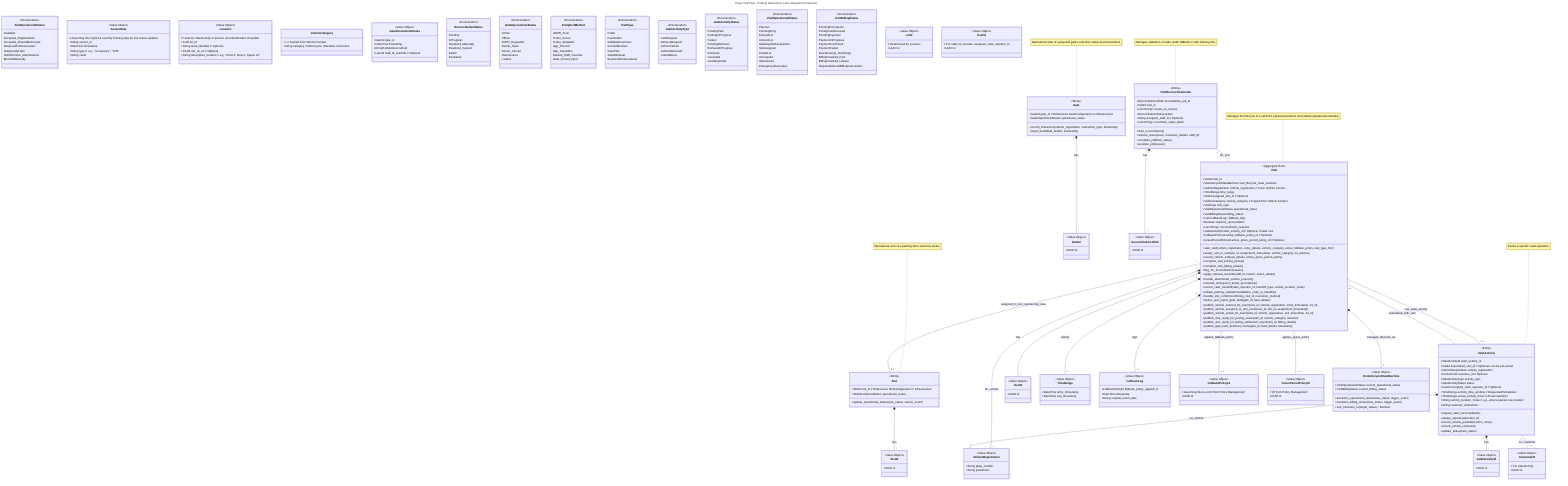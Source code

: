 ---
title: Easy Park Plus - Parking Operations Class Diagram (Proposed)
---

classDiagram
    class Visit {
        <<Aggregate Root>>
        +VisitId visit_id
        +VisitLifecycleStateMachine visit_lifecycle_state_machine
        +VehicleRegistration vehicle_registration // From Vehicle Context
        +TimeRange time_range
        +SlotId assigned_slot_id // Optional
        +VehicleCategory vehicle_category // Copied from Vehicle Context
        +VisitType visit_type
        +VisitOperationalStatus operational_status
        +VisitBillingStatus billing_status
        +List~FallbackLog~ fallback_logs
        +Boolean requires_reconciliation
        +List~String~ reconciliation_reasons
        +ValetActivityId valet_activity_id // Optional, if valet visit
        +FallbackPolicyId active_fallback_policy_id // Optional
        +GracePeriodPolicyId active_grace_period_policy_id // Optional
        +start_visit(vehicle_registration, entry_details, vehicle_category, active_fallback_policy, visit_type_hint)
        +assign_slot_to_visit(slot_id, assignment_timestamp, vehicle_category, lot_policies)
        +record_vehicle_exit(exit_details, active_grace_period_policy)
        +complete_visit_pricing_phase()
        +complete_visit_billing_phase()
        +flag_for_reconciliation(reason)
        +apply_manual_override(staff_id, reason, action_details)
        +handle_abandoned_vehicle_protocol()
        +activate_emergency_mode_procedures()
        +record_valet_handoff(valet_operator_id, handoff_type, vehicle_location_notes)
        +initiate_parking_validation(validation_code_or_identifier)
        +handle_slot_conflict(conflicting_visit_id, resolution_method)
        +detect_and_report_gate_fault(gate_id, fault_details)
        +publish_vehicle_entered_lot_event(visit_id, vehicle_registration, entry_timestamp, lot_id)
        +publish_vehicle_assigned_to_slot_event(visit_id, slot_id, assignment_timestamp)
        +publish_vehicle_exited_lot_event(visit_id, vehicle_registration, exit_timestamp, lot_id)
        +publish_visit_ready_for_pricing_event(visit_id, vehicle_category, duration)
        +publish_visit_ready_for_billing_settlement_event(visit_id, billing_details)
        +publish_gate_fault_detected_event(gate_id, fault_details, timestamp)
    }

    class Slot {
        <<Entity>>
        +SlotId slot_id // References SlotConfiguration in Infrastructure
        +SlotOperationalStatus operational_status
        +update_operational_status(new_status, source_event)
    }

    class Gate {
        <<Entity>>
        +GateId gate_id // References GateConfiguration in Infrastructure
        +GateOperationalStatus operational_status
        +record_interaction(vehicle_registration, interaction_type, timestamp)
        +report_fault(fault_details, timestamp)
    }

    class VisitReconciliationJob {
        <<Entity>>
        +ReconciliationJobId reconciliation_job_id
        +VisitId visit_id
        +List~String~ issues_to_resolve
        +ReconciliationStatus status
        +String assigned_staff_id // Optional
        +List~String~ resolution_steps_taken
        +start_reconciliation()
        +resolve_issue(issue, resolution_details, staff_id)
        +complete_job(final_status)
        +escalate_job(reason)
    }

    class ValetActivity {
        <<Entity>>
        +ValetActivityId valet_activity_id
        +VisitId associated_visit_id // Optional, can be pre-arrival
        +VehicleRegistration vehicle_registration
        +CustomerId customer_id // Optional
        +ValetActivityType activity_type
        +ValetActivityStatus status
        +UserId assigned_valet_operator_id // Optional
        +TimeRange activity_time_window // Requested/Scheduled
        +TimeRange actual_activity_times // Actual start/end
        +String vehicle_location_notes // e.g., where parked, key location
        +String customer_instructions
        +request_valet_service(details)
        +assign_operator(operator_id)
        +record_vehicle_parked(location_notes)
        +record_vehicle_retrieved()
        +update_status(new_status)
    }

    class VisitId {
        <<Value Object>>
        +UUID id
    }
    class VehicleRegistration {
        <<Value Object>>
        +String plate_number
        +String jurisdiction
    }
    class TimeRange {
        <<Value Object>>
        +DateTime entry_timestamp
        +DateTime exit_timestamp
    }
    class SlotId {
        <<Value Object>>
        +UUID id
    }
    class GateId {
        <<Value Object>>
        +UUID id
    }
    class FallbackLog {
        <<Value Object>>
        +FallbackPolicyId fallback_policy_applied_id
        +DateTime timestamp
        +String original_event_data
    }

    class SlotOperationalStatus {
        <<Enumeration>>
        Available
        Occupied_SingleVehicle
        Occupied_SharedMotorcycle
        ReservedForReservation
        TemporarilyHeld
        OutOfService_Maintenance
        BlockedManually
    }

    class SensorData { // Assuming this might be used by Parking Ops for slot status updates
        <<Value Object>>
        +String sensor_id
        +DateTime timestamp
        +String type // e.g., "occupancy", "LPR"
        +String value
    }

    class Location { // Used for ValetActivity or precise slot identification if needed
        <<Value Object>>
        +LotId lot_id
        +String level_identifier // Optional
        +SlotId slot_id_ref // Optional
        +String descriptive_location // e.g. "Zone A, Row 3, Space 12"
    }

    class VehicleCategory {
        <<Value Object>> // Copied from Vehicle Context
        +String category // Motorcycle, Standard, Oversized
    }

    class GateInteractionDetails {
        <<Value Object>>
        +GateId gate_id
        +DateTime timestamp
        +EntryExitMethod method
        +UserId staff_id_override // Optional
    }

    class ReconciliationStatus {
        <<Enumeration>>
        Pending
        InProgress
        Resolved_Manually
        Resolved_System
        Failed
        Escalated
    }

    class GateOperationalStatus {
        <<Enumeration>>
        Online
        Offline
        ANPR_Degraded
        Barrier_Open
        Barrier_Closed
        Maintenance
        Faulted
    }

    class EntryExitMethod {
        <<Enumeration>>
        ANPR_Scan
        Ticket_Issued
        Ticket_Validated
        App_CheckIn
        App_CheckOut
        Manual_Staff_Override
        Gate_Forced_Open
    }

    class ReconciliationJobId {
        <<Value Object>>
        +UUID id
    }

    class VisitType {
        <<Enumeration>>
        Public
        Passholder
        ValidatedCustomer
        RentedSlotUser
        ValetPark
        ValetRetrieval
        BusinessExclusiveUser
    }

    class ValetActivityId {
        <<Value Object>>
        +UUID id
    }

    class ValetActivityType {
        <<Enumeration>>
        ParkRequest
        RetrieveRequest
        VehicleParked
        VehicleRetrieved
        InternalMove
    }

    class ValetActivityStatus {
        <<Enumeration>>
        PendingPark
        ParkingInProgress
        Parked
        PendingRetrieval
        RetrievalInProgress
        Retrieved
        Cancelled
        IssueReported
    }

    class VisitOperationalStatus {
        <<Enumeration>>
        Planned
        PendingEntry
        EnteredLot
        ActiveInLot
        AwaitingSlotAssignment
        SlotAssigned
        ExitedLot
        Interrupted
        Abandoned
        EmergencyEvacuated
    }

    class VisitBillingStatus {
        <<Enumeration>>
        PendingPriceQuote
        PriceQuoteReceived
        PendingPayment
        PaymentInProgress
        PaymentConfirmed
        PaymentFailed
        GraceExempt_NoCharge
        BillingFinalized_Paid
        BillingFinalized_Unpaid
        RequiresManualBillingIntervention
    }

    class FallbackPolicyId { // Assuming this is an ID from Policy Management
        <<Value Object>>
        +UUID id
    }

    class GracePeriodPolicyId { // ID from Policy Management
        <<Value Object>>
        +UUID id
    }

    class VisitLifecycleStateMachine {
        <<Value Object>>
        +VisitOperationalStatus current_operational_status
        +VisitBillingStatus current_billing_status
        +transition_operational_status(new_status, trigger_event)
        +transition_billing_status(new_status, trigger_event)
        +can_transition_to(target_status) Boolean
    }

    class LotId { // Referenced by Location
        <<Value Object>>
        +UUID id
    }

    class UserId { // For staff_id_override, assigned_valet_operator_id
        <<Value Object>>
        +UUID id
    }

    class CustomerId { // For ValetActivity
        <<Value Object>>
        +UUID id
    }

    Visit "1" *-- "1" VisitId : has
    Visit "1" *-- "1" VisitLifecycleStateMachine : manages_lifecycle_via
    Visit "1" *-- "1" VehicleRegistration : for_vehicle
    Visit "1" *-- "1" TimeRange : during
    Visit "1" -- "0..1" Slot : assigned_to_slot_operational_view
    Visit "1" *-- "0..*" FallbackLog : logs
    Visit "1" -- "0..1" ValetActivity : has_valet_activity
    Visit "1" -- "0..1" FallbackPolicyId : applies_fallback_policy
    Visit "1" -- "0..1" GracePeriodPolicyId : applies_grace_policy

    VisitReconciliationJob "1" *-- "1" ReconciliationJobId : has
    VisitReconciliationJob "1" -- "1" Visit : for_visit

    ValetActivity "1" *-- "1" ValetActivityId : has
    ValetActivity "1" -- "0..1" Visit : associated_with_visit
    ValetActivity "1" *-- "1" VehicleRegistration : for_vehicle
    ValetActivity "1" -- "0..1" CustomerId : for_customer

    Slot "1" *-- "1" SlotId : has
    Gate "1" *-- "1" GateId : has

    note for Visit "Manages the lifecycle of a vehicle's physical presence and related operational activities."
    note for Slot "Operational view of a parking slot's real-time status."
    note for Gate "Operational view of a physical gate's real-time status and interactions."
    note for VisitReconciliationJob "Manages validation of visits under fallback or with missing info."
    note for ValetActivity "Tracks a specific valet operation."